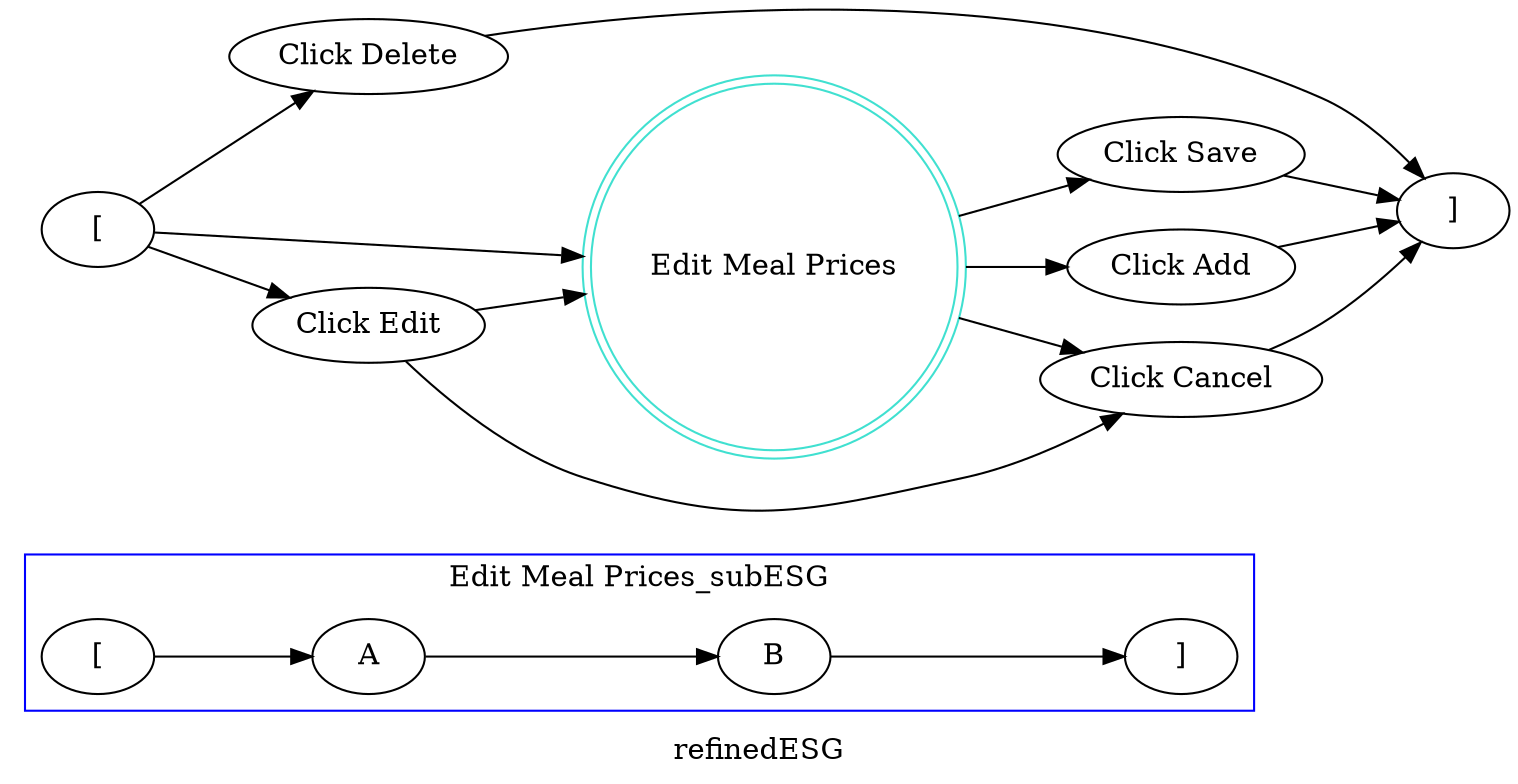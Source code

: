 digraph G {
rankdir = LR
subgraph clusterEditMealPrices_subESG {
label = EditMealPrices_subESG
color = "blue"
label = "Edit Meal Prices_subESG";
esg1_vertex0 -> esg1_vertex1[ color = black];
esg1_vertex1 -> esg1_vertex2[ color = black];
esg1_vertex2 -> esg1_vertex3[ color = black];
esg1_vertex0 [label = "[", shape = ellipse, color=black]
esg1_vertex1 [label = "A", shape = ellipse, color=black]
esg1_vertex2 [label = "B", shape = ellipse, color=black]
esg1_vertex3 [label = "]", shape = ellipse, color=black]
}
label = "refinedESG";
esg0_vertex0 -> esg0_vertex1[ color = black];
esg0_vertex1 -> esg0_vertex2[ color = black];
esg0_vertex0 -> esg0_vertex3[ color = black];
esg0_vertex0 -> esg0_vertex4[ color = black];
esg0_vertex3 -> esg0_vertex7[ color = black];
esg0_vertex2 -> esg0_vertex7[ color = black];
esg0_vertex4 -> esg0_vertex1[ color = black];
esg0_vertex4 -> esg0_vertex5[ color = black];
esg0_vertex1 -> esg0_vertex5[ color = black];
esg0_vertex1 -> esg0_vertex6[ color = black];
esg0_vertex5 -> esg0_vertex7[ color = black];
esg0_vertex6 -> esg0_vertex7[ color = black];
esg0_vertex0 [label = "[", shape = ellipse, color=black]
esg0_vertex1 [label = "Edit Meal Prices", shape = doublecircle, color=turquoise]
esg0_vertex2 [label = "Click Add", shape = ellipse, color=black]
esg0_vertex3 [label = "Click Delete", shape = ellipse, color=black]
esg0_vertex4 [label = "Click Edit", shape = ellipse, color=black]
esg0_vertex7 [label = "]", shape = ellipse, color=black]
esg0_vertex5 [label = "Click Cancel", shape = ellipse, color=black]
esg0_vertex6 [label = "Click Save", shape = ellipse, color=black]
}
